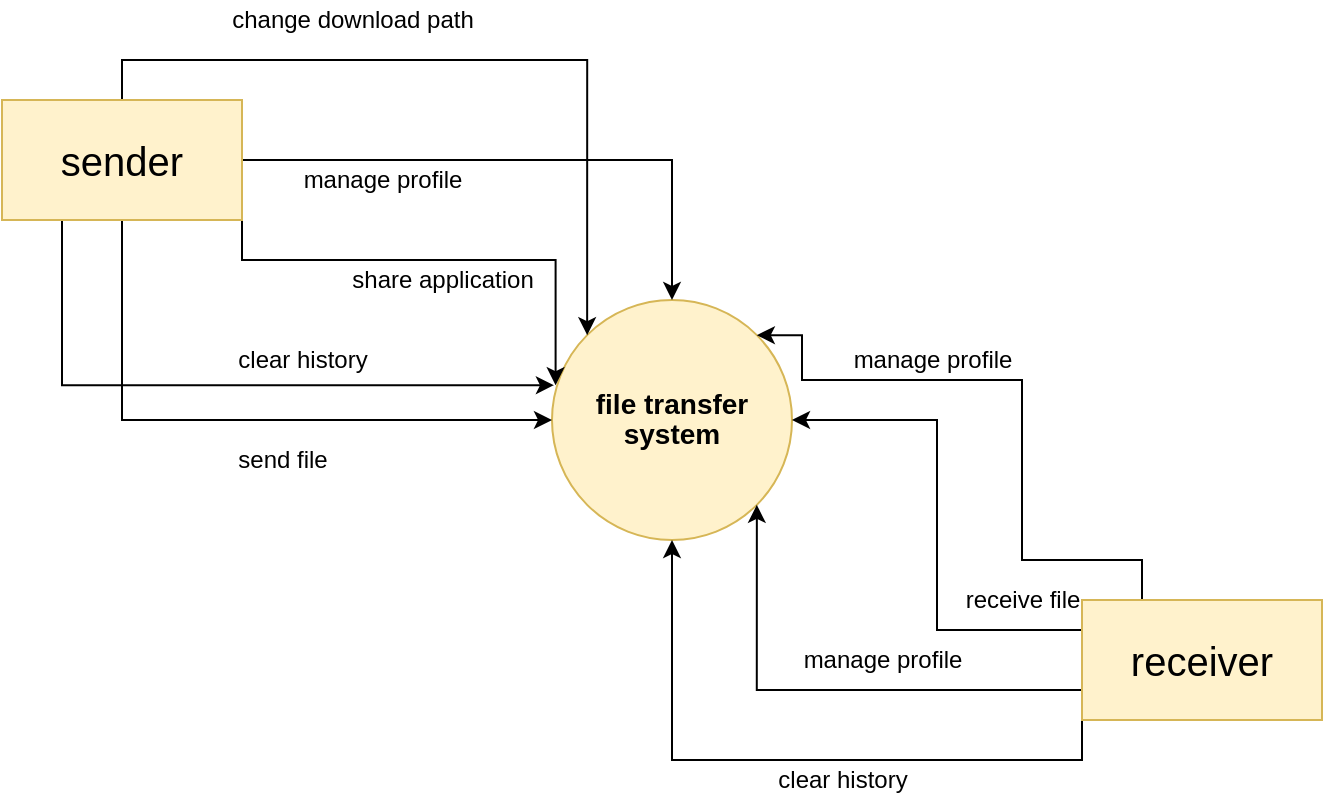 <mxfile version="13.8.6" type="github"><diagram id="en0GZbqmq_xzAxYJOLDg" name="Page-1"><mxGraphModel dx="1038" dy="588" grid="0" gridSize="10" guides="1" tooltips="1" connect="1" arrows="1" fold="1" page="1" pageScale="1" pageWidth="1169" pageHeight="826" math="0" shadow="0"><root><mxCell id="0"/><mxCell id="1" parent="0"/><mxCell id="miF2UfaicGlTwWOrnmg2-1" value="&lt;p style=&quot;line-height: 110%&quot;&gt;&lt;font style=&quot;font-size: 14px&quot;&gt;&lt;b&gt;file transfer system&lt;/b&gt;&lt;/font&gt;&lt;/p&gt;" style="ellipse;whiteSpace=wrap;html=1;aspect=fixed;fillColor=#fff2cc;strokeColor=#d6b656;" vertex="1" parent="1"><mxGeometry x="465" y="190" width="120" height="120" as="geometry"/></mxCell><mxCell id="miF2UfaicGlTwWOrnmg2-3" style="edgeStyle=orthogonalEdgeStyle;rounded=0;orthogonalLoop=1;jettySize=auto;html=1;entryX=0.5;entryY=0;entryDx=0;entryDy=0;" edge="1" parent="1" source="miF2UfaicGlTwWOrnmg2-2" target="miF2UfaicGlTwWOrnmg2-1"><mxGeometry relative="1" as="geometry"><mxPoint x="520" y="120" as="targetPoint"/></mxGeometry></mxCell><mxCell id="miF2UfaicGlTwWOrnmg2-4" style="edgeStyle=orthogonalEdgeStyle;rounded=0;orthogonalLoop=1;jettySize=auto;html=1;entryX=0;entryY=0.5;entryDx=0;entryDy=0;exitX=0.5;exitY=1;exitDx=0;exitDy=0;" edge="1" parent="1" source="miF2UfaicGlTwWOrnmg2-2" target="miF2UfaicGlTwWOrnmg2-1"><mxGeometry relative="1" as="geometry"><mxPoint x="250" y="290" as="targetPoint"/></mxGeometry></mxCell><mxCell id="miF2UfaicGlTwWOrnmg2-5" style="edgeStyle=orthogonalEdgeStyle;rounded=0;orthogonalLoop=1;jettySize=auto;html=1;exitX=0.5;exitY=0;exitDx=0;exitDy=0;entryX=0;entryY=0;entryDx=0;entryDy=0;" edge="1" parent="1" source="miF2UfaicGlTwWOrnmg2-2" target="miF2UfaicGlTwWOrnmg2-1"><mxGeometry relative="1" as="geometry"/></mxCell><mxCell id="miF2UfaicGlTwWOrnmg2-10" style="edgeStyle=orthogonalEdgeStyle;rounded=0;orthogonalLoop=1;jettySize=auto;html=1;exitX=0.25;exitY=1;exitDx=0;exitDy=0;entryX=0.008;entryY=0.355;entryDx=0;entryDy=0;entryPerimeter=0;" edge="1" parent="1" source="miF2UfaicGlTwWOrnmg2-2" target="miF2UfaicGlTwWOrnmg2-1"><mxGeometry relative="1" as="geometry"/></mxCell><mxCell id="miF2UfaicGlTwWOrnmg2-12" style="edgeStyle=orthogonalEdgeStyle;rounded=0;orthogonalLoop=1;jettySize=auto;html=1;exitX=1;exitY=1;exitDx=0;exitDy=0;entryX=0.015;entryY=0.355;entryDx=0;entryDy=0;entryPerimeter=0;" edge="1" parent="1" source="miF2UfaicGlTwWOrnmg2-2" target="miF2UfaicGlTwWOrnmg2-1"><mxGeometry relative="1" as="geometry"/></mxCell><mxCell id="miF2UfaicGlTwWOrnmg2-2" value="&lt;font style=&quot;font-size: 20px&quot;&gt;sender&lt;/font&gt;" style="rounded=0;whiteSpace=wrap;html=1;fillColor=#fff2cc;strokeColor=#d6b656;" vertex="1" parent="1"><mxGeometry x="190" y="90" width="120" height="60" as="geometry"/></mxCell><mxCell id="miF2UfaicGlTwWOrnmg2-6" value="send file" style="text;html=1;align=center;verticalAlign=middle;resizable=0;points=[];autosize=1;" vertex="1" parent="1"><mxGeometry x="300" y="260" width="60" height="20" as="geometry"/></mxCell><mxCell id="miF2UfaicGlTwWOrnmg2-8" value="manage profile" style="text;html=1;align=center;verticalAlign=middle;resizable=0;points=[];autosize=1;" vertex="1" parent="1"><mxGeometry x="335" y="120" width="90" height="20" as="geometry"/></mxCell><mxCell id="miF2UfaicGlTwWOrnmg2-9" value="change download path" style="text;html=1;align=center;verticalAlign=middle;resizable=0;points=[];autosize=1;" vertex="1" parent="1"><mxGeometry x="295" y="40" width="140" height="20" as="geometry"/></mxCell><mxCell id="miF2UfaicGlTwWOrnmg2-11" value="clear history" style="text;html=1;align=center;verticalAlign=middle;resizable=0;points=[];autosize=1;" vertex="1" parent="1"><mxGeometry x="300" y="210" width="80" height="20" as="geometry"/></mxCell><mxCell id="miF2UfaicGlTwWOrnmg2-13" value="share application" style="text;html=1;align=center;verticalAlign=middle;resizable=0;points=[];autosize=1;" vertex="1" parent="1"><mxGeometry x="355" y="170" width="110" height="20" as="geometry"/></mxCell><mxCell id="miF2UfaicGlTwWOrnmg2-16" style="edgeStyle=orthogonalEdgeStyle;rounded=0;orthogonalLoop=1;jettySize=auto;html=1;exitX=0;exitY=1;exitDx=0;exitDy=0;entryX=0.5;entryY=1;entryDx=0;entryDy=0;" edge="1" parent="1" source="miF2UfaicGlTwWOrnmg2-14" target="miF2UfaicGlTwWOrnmg2-1"><mxGeometry relative="1" as="geometry"/></mxCell><mxCell id="miF2UfaicGlTwWOrnmg2-17" style="edgeStyle=orthogonalEdgeStyle;rounded=0;orthogonalLoop=1;jettySize=auto;html=1;exitX=0;exitY=0.75;exitDx=0;exitDy=0;entryX=1;entryY=1;entryDx=0;entryDy=0;" edge="1" parent="1" source="miF2UfaicGlTwWOrnmg2-14" target="miF2UfaicGlTwWOrnmg2-1"><mxGeometry relative="1" as="geometry"/></mxCell><mxCell id="miF2UfaicGlTwWOrnmg2-18" style="edgeStyle=orthogonalEdgeStyle;rounded=0;orthogonalLoop=1;jettySize=auto;html=1;exitX=0;exitY=0.25;exitDx=0;exitDy=0;entryX=1;entryY=0.5;entryDx=0;entryDy=0;" edge="1" parent="1" source="miF2UfaicGlTwWOrnmg2-14" target="miF2UfaicGlTwWOrnmg2-1"><mxGeometry relative="1" as="geometry"/></mxCell><mxCell id="miF2UfaicGlTwWOrnmg2-19" style="edgeStyle=orthogonalEdgeStyle;rounded=0;orthogonalLoop=1;jettySize=auto;html=1;exitX=0.25;exitY=0;exitDx=0;exitDy=0;entryX=1;entryY=0;entryDx=0;entryDy=0;" edge="1" parent="1" source="miF2UfaicGlTwWOrnmg2-14" target="miF2UfaicGlTwWOrnmg2-1"><mxGeometry relative="1" as="geometry"><Array as="points"><mxPoint x="760" y="320"/><mxPoint x="700" y="320"/><mxPoint x="700" y="230"/><mxPoint x="590" y="230"/><mxPoint x="590" y="208"/></Array></mxGeometry></mxCell><mxCell id="miF2UfaicGlTwWOrnmg2-14" value="&lt;span style=&quot;font-size: 20px&quot;&gt;receiver&lt;/span&gt;" style="rounded=0;whiteSpace=wrap;html=1;fillColor=#fff2cc;strokeColor=#d6b656;" vertex="1" parent="1"><mxGeometry x="730" y="340" width="120" height="60" as="geometry"/></mxCell><mxCell id="miF2UfaicGlTwWOrnmg2-20" value="manage profile" style="text;html=1;align=center;verticalAlign=middle;resizable=0;points=[];autosize=1;" vertex="1" parent="1"><mxGeometry x="585" y="360" width="90" height="20" as="geometry"/></mxCell><mxCell id="miF2UfaicGlTwWOrnmg2-21" value="clear history" style="text;html=1;align=center;verticalAlign=middle;resizable=0;points=[];autosize=1;" vertex="1" parent="1"><mxGeometry x="570" y="420" width="80" height="20" as="geometry"/></mxCell><mxCell id="miF2UfaicGlTwWOrnmg2-22" value="manage profile" style="text;html=1;align=center;verticalAlign=middle;resizable=0;points=[];autosize=1;" vertex="1" parent="1"><mxGeometry x="610" y="210" width="90" height="20" as="geometry"/></mxCell><mxCell id="miF2UfaicGlTwWOrnmg2-23" value="receive file" style="text;html=1;align=center;verticalAlign=middle;resizable=0;points=[];autosize=1;" vertex="1" parent="1"><mxGeometry x="665" y="330" width="70" height="20" as="geometry"/></mxCell></root></mxGraphModel></diagram></mxfile>